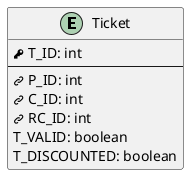 @startuml Problem_3
skinparam linetype ortho

' skinparam classAttributeIconSize 0

!define PK <&key>
!define FK <&link-intact>

entity Ticket {
    PK T_ID: int
    --
    FK P_ID: int
    FK C_ID: int
    FK RC_ID: int
    T_VALID: boolean
    T_DISCOUNTED: boolean
}
@enduml
